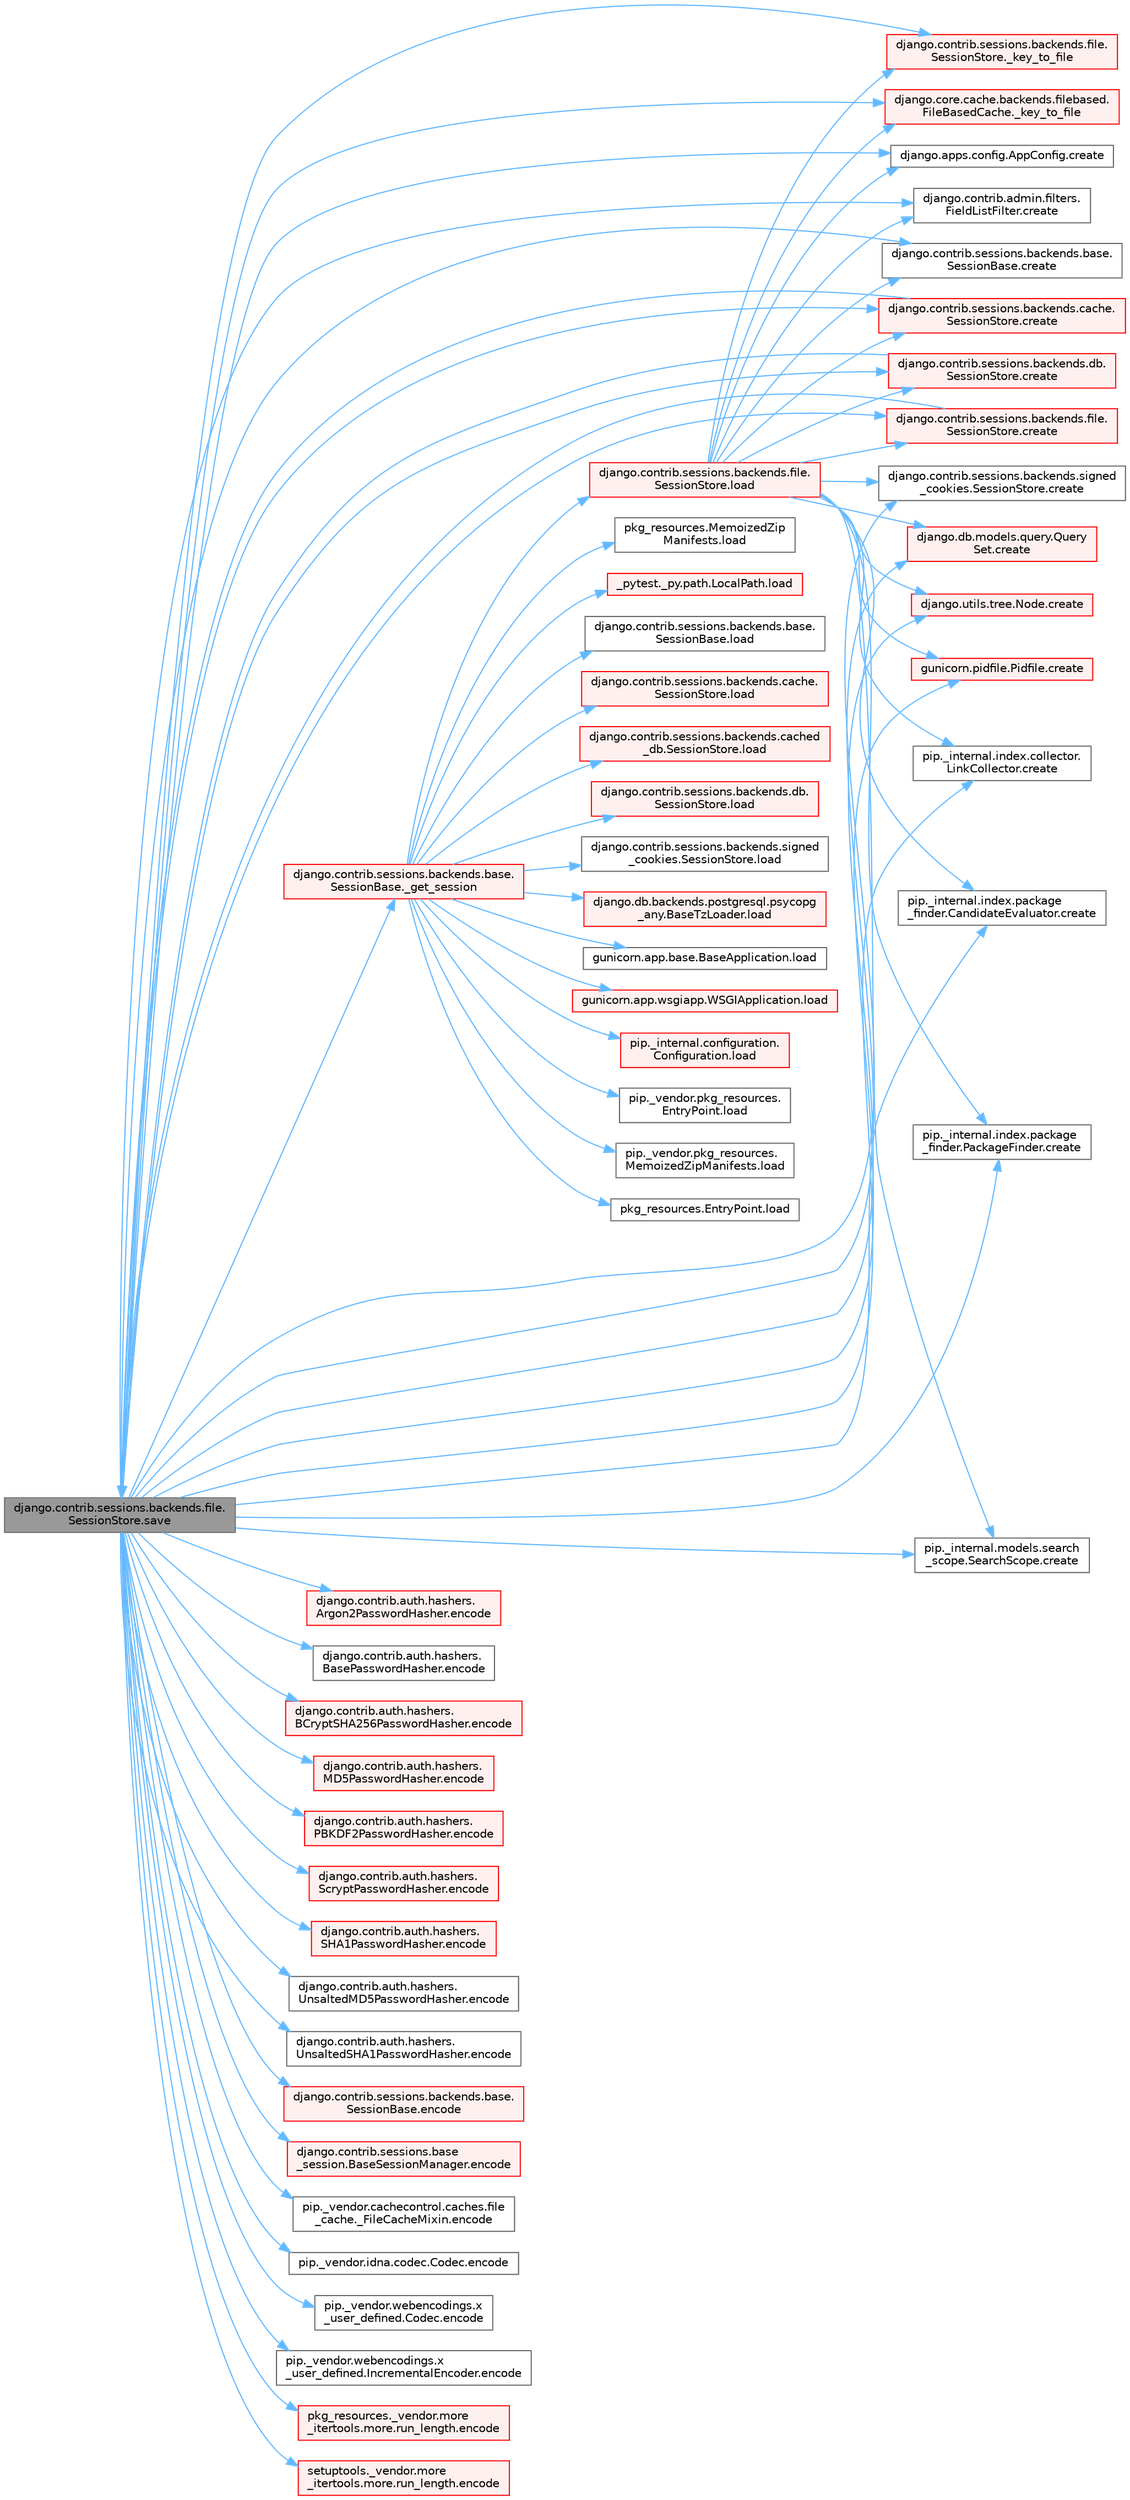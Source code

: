 digraph "django.contrib.sessions.backends.file.SessionStore.save"
{
 // LATEX_PDF_SIZE
  bgcolor="transparent";
  edge [fontname=Helvetica,fontsize=10,labelfontname=Helvetica,labelfontsize=10];
  node [fontname=Helvetica,fontsize=10,shape=box,height=0.2,width=0.4];
  rankdir="LR";
  Node1 [id="Node000001",label="django.contrib.sessions.backends.file.\lSessionStore.save",height=0.2,width=0.4,color="gray40", fillcolor="grey60", style="filled", fontcolor="black",tooltip=" "];
  Node1 -> Node2 [id="edge1_Node000001_Node000002",color="steelblue1",style="solid",tooltip=" "];
  Node2 [id="Node000002",label="django.contrib.sessions.backends.base.\lSessionBase._get_session",height=0.2,width=0.4,color="red", fillcolor="#FFF0F0", style="filled",URL="$classdjango_1_1contrib_1_1sessions_1_1backends_1_1base_1_1_session_base.html#a3ca0af594cbb5d34f3d4f76c8f90bf4f",tooltip=" "];
  Node2 -> Node3 [id="edge2_Node000002_Node000003",color="steelblue1",style="solid",tooltip=" "];
  Node3 [id="Node000003",label="_pytest._py.path.LocalPath.load",height=0.2,width=0.4,color="red", fillcolor="#FFF0F0", style="filled",URL="$class__pytest_1_1__py_1_1path_1_1_local_path.html#a284b118886fe9a033c146647826faf72",tooltip=" "];
  Node2 -> Node4495 [id="edge3_Node000002_Node004495",color="steelblue1",style="solid",tooltip=" "];
  Node4495 [id="Node004495",label="django.contrib.sessions.backends.base.\lSessionBase.load",height=0.2,width=0.4,color="grey40", fillcolor="white", style="filled",URL="$classdjango_1_1contrib_1_1sessions_1_1backends_1_1base_1_1_session_base.html#afc56a452ce0a662b8f5df20400780f4a",tooltip=" "];
  Node2 -> Node4496 [id="edge4_Node000002_Node004496",color="steelblue1",style="solid",tooltip=" "];
  Node4496 [id="Node004496",label="django.contrib.sessions.backends.cache.\lSessionStore.load",height=0.2,width=0.4,color="red", fillcolor="#FFF0F0", style="filled",URL="$classdjango_1_1contrib_1_1sessions_1_1backends_1_1cache_1_1_session_store.html#abe89d1419808d74909996a59d825822f",tooltip=" "];
  Node2 -> Node4497 [id="edge5_Node000002_Node004497",color="steelblue1",style="solid",tooltip=" "];
  Node4497 [id="Node004497",label="django.contrib.sessions.backends.cached\l_db.SessionStore.load",height=0.2,width=0.4,color="red", fillcolor="#FFF0F0", style="filled",URL="$classdjango_1_1contrib_1_1sessions_1_1backends_1_1cached__db_1_1_session_store.html#a0432d07f359fa8281304478688605af7",tooltip=" "];
  Node2 -> Node4499 [id="edge6_Node000002_Node004499",color="steelblue1",style="solid",tooltip=" "];
  Node4499 [id="Node004499",label="django.contrib.sessions.backends.db.\lSessionStore.load",height=0.2,width=0.4,color="red", fillcolor="#FFF0F0", style="filled",URL="$classdjango_1_1contrib_1_1sessions_1_1backends_1_1db_1_1_session_store.html#aab3bc77d15c0a33590a72f92a2efc994",tooltip=" "];
  Node2 -> Node4500 [id="edge7_Node000002_Node004500",color="steelblue1",style="solid",tooltip=" "];
  Node4500 [id="Node004500",label="django.contrib.sessions.backends.file.\lSessionStore.load",height=0.2,width=0.4,color="red", fillcolor="#FFF0F0", style="filled",URL="$classdjango_1_1contrib_1_1sessions_1_1backends_1_1file_1_1_session_store.html#a408fa63512306fbaa7bbb62742f0295f",tooltip=" "];
  Node4500 -> Node1460 [id="edge8_Node004500_Node001460",color="steelblue1",style="solid",tooltip=" "];
  Node1460 [id="Node001460",label="django.contrib.sessions.backends.file.\lSessionStore._key_to_file",height=0.2,width=0.4,color="red", fillcolor="#FFF0F0", style="filled",URL="$classdjango_1_1contrib_1_1sessions_1_1backends_1_1file_1_1_session_store.html#a88358e39efe75a4622d40b1102e67f93",tooltip=" "];
  Node4500 -> Node2434 [id="edge9_Node004500_Node002434",color="steelblue1",style="solid",tooltip=" "];
  Node2434 [id="Node002434",label="django.core.cache.backends.filebased.\lFileBasedCache._key_to_file",height=0.2,width=0.4,color="red", fillcolor="#FFF0F0", style="filled",URL="$classdjango_1_1core_1_1cache_1_1backends_1_1filebased_1_1_file_based_cache.html#a609a352ed94a630e0195ea562de545da",tooltip=" "];
  Node4500 -> Node2810 [id="edge10_Node004500_Node002810",color="steelblue1",style="solid",tooltip=" "];
  Node2810 [id="Node002810",label="django.apps.config.AppConfig.create",height=0.2,width=0.4,color="grey40", fillcolor="white", style="filled",URL="$classdjango_1_1apps_1_1config_1_1_app_config.html#ac8442e3c4eb808fb89271231a6240923",tooltip=" "];
  Node4500 -> Node2811 [id="edge11_Node004500_Node002811",color="steelblue1",style="solid",tooltip=" "];
  Node2811 [id="Node002811",label="django.contrib.admin.filters.\lFieldListFilter.create",height=0.2,width=0.4,color="grey40", fillcolor="white", style="filled",URL="$classdjango_1_1contrib_1_1admin_1_1filters_1_1_field_list_filter.html#a1511cbbb352e31285c9bbfa0bf90f6c0",tooltip=" "];
  Node4500 -> Node2812 [id="edge12_Node004500_Node002812",color="steelblue1",style="solid",tooltip=" "];
  Node2812 [id="Node002812",label="django.contrib.sessions.backends.base.\lSessionBase.create",height=0.2,width=0.4,color="grey40", fillcolor="white", style="filled",URL="$classdjango_1_1contrib_1_1sessions_1_1backends_1_1base_1_1_session_base.html#a09eaca95f0d9eeab9318b2a454738df5",tooltip=" "];
  Node4500 -> Node2813 [id="edge13_Node004500_Node002813",color="steelblue1",style="solid",tooltip=" "];
  Node2813 [id="Node002813",label="django.contrib.sessions.backends.cache.\lSessionStore.create",height=0.2,width=0.4,color="red", fillcolor="#FFF0F0", style="filled",URL="$classdjango_1_1contrib_1_1sessions_1_1backends_1_1cache_1_1_session_store.html#a38c9efbdb5115fd1820ae198b767c39c",tooltip=" "];
  Node2813 -> Node1 [id="edge14_Node002813_Node000001",color="steelblue1",style="solid",tooltip=" "];
  Node4500 -> Node2856 [id="edge15_Node004500_Node002856",color="steelblue1",style="solid",tooltip=" "];
  Node2856 [id="Node002856",label="django.contrib.sessions.backends.db.\lSessionStore.create",height=0.2,width=0.4,color="red", fillcolor="#FFF0F0", style="filled",URL="$classdjango_1_1contrib_1_1sessions_1_1backends_1_1db_1_1_session_store.html#a4a98c0168c61e75be58e279660aa6ce4",tooltip=" "];
  Node2856 -> Node1 [id="edge16_Node002856_Node000001",color="steelblue1",style="solid",tooltip=" "];
  Node4500 -> Node2859 [id="edge17_Node004500_Node002859",color="steelblue1",style="solid",tooltip=" "];
  Node2859 [id="Node002859",label="django.contrib.sessions.backends.file.\lSessionStore.create",height=0.2,width=0.4,color="red", fillcolor="#FFF0F0", style="filled",URL="$classdjango_1_1contrib_1_1sessions_1_1backends_1_1file_1_1_session_store.html#a6624db6a37dfff490f837047e0a60dda",tooltip=" "];
  Node2859 -> Node1 [id="edge18_Node002859_Node000001",color="steelblue1",style="solid",tooltip=" "];
  Node4500 -> Node2911 [id="edge19_Node004500_Node002911",color="steelblue1",style="solid",tooltip=" "];
  Node2911 [id="Node002911",label="django.contrib.sessions.backends.signed\l_cookies.SessionStore.create",height=0.2,width=0.4,color="grey40", fillcolor="white", style="filled",URL="$classdjango_1_1contrib_1_1sessions_1_1backends_1_1signed__cookies_1_1_session_store.html#ae28b0ad66d82c118d1cdfbcfee3a6954",tooltip=" "];
  Node4500 -> Node2912 [id="edge20_Node004500_Node002912",color="steelblue1",style="solid",tooltip=" "];
  Node2912 [id="Node002912",label="django.db.models.query.Query\lSet.create",height=0.2,width=0.4,color="red", fillcolor="#FFF0F0", style="filled",URL="$classdjango_1_1db_1_1models_1_1query_1_1_query_set.html#a8c17f2bf2eed4384eefa9467fed0813d",tooltip=" "];
  Node4500 -> Node2915 [id="edge21_Node004500_Node002915",color="steelblue1",style="solid",tooltip=" "];
  Node2915 [id="Node002915",label="django.utils.tree.Node.create",height=0.2,width=0.4,color="red", fillcolor="#FFF0F0", style="filled",URL="$classdjango_1_1utils_1_1tree_1_1_node.html#aad005cf8ada5103830a8d3161ca8e705",tooltip=" "];
  Node4500 -> Node2916 [id="edge22_Node004500_Node002916",color="steelblue1",style="solid",tooltip=" "];
  Node2916 [id="Node002916",label="gunicorn.pidfile.Pidfile.create",height=0.2,width=0.4,color="red", fillcolor="#FFF0F0", style="filled",URL="$classgunicorn_1_1pidfile_1_1_pidfile.html#a739ebe5daa90135eb5ab41ed81b0e31d",tooltip=" "];
  Node4500 -> Node3017 [id="edge23_Node004500_Node003017",color="steelblue1",style="solid",tooltip=" "];
  Node3017 [id="Node003017",label="pip._internal.index.collector.\lLinkCollector.create",height=0.2,width=0.4,color="grey40", fillcolor="white", style="filled",URL="$classpip_1_1__internal_1_1index_1_1collector_1_1_link_collector.html#a7b9607326945865d20618b284cdbe309",tooltip=" "];
  Node4500 -> Node3018 [id="edge24_Node004500_Node003018",color="steelblue1",style="solid",tooltip=" "];
  Node3018 [id="Node003018",label="pip._internal.index.package\l_finder.CandidateEvaluator.create",height=0.2,width=0.4,color="grey40", fillcolor="white", style="filled",URL="$classpip_1_1__internal_1_1index_1_1package__finder_1_1_candidate_evaluator.html#aed1da761fdd8963694340f0b0abc73d2",tooltip=" "];
  Node4500 -> Node3019 [id="edge25_Node004500_Node003019",color="steelblue1",style="solid",tooltip=" "];
  Node3019 [id="Node003019",label="pip._internal.index.package\l_finder.PackageFinder.create",height=0.2,width=0.4,color="grey40", fillcolor="white", style="filled",URL="$classpip_1_1__internal_1_1index_1_1package__finder_1_1_package_finder.html#a2b35b8ceac01c021a9408172794c1faa",tooltip=" "];
  Node4500 -> Node3020 [id="edge26_Node004500_Node003020",color="steelblue1",style="solid",tooltip=" "];
  Node3020 [id="Node003020",label="pip._internal.models.search\l_scope.SearchScope.create",height=0.2,width=0.4,color="grey40", fillcolor="white", style="filled",URL="$classpip_1_1__internal_1_1models_1_1search__scope_1_1_search_scope.html#a36b35f6a4b4cf067544d81d51934eb91",tooltip=" "];
  Node2 -> Node4504 [id="edge27_Node000002_Node004504",color="steelblue1",style="solid",tooltip=" "];
  Node4504 [id="Node004504",label="django.contrib.sessions.backends.signed\l_cookies.SessionStore.load",height=0.2,width=0.4,color="grey40", fillcolor="white", style="filled",URL="$classdjango_1_1contrib_1_1sessions_1_1backends_1_1signed__cookies_1_1_session_store.html#a30628ca263cfc1f37e971691a155413d",tooltip=" "];
  Node2 -> Node4505 [id="edge28_Node000002_Node004505",color="steelblue1",style="solid",tooltip=" "];
  Node4505 [id="Node004505",label="django.db.backends.postgresql.psycopg\l_any.BaseTzLoader.load",height=0.2,width=0.4,color="red", fillcolor="#FFF0F0", style="filled",URL="$classdjango_1_1db_1_1backends_1_1postgresql_1_1psycopg__any_1_1_base_tz_loader.html#ad7bfc2ec86615e431dd3d07c2a91c818",tooltip=" "];
  Node2 -> Node4506 [id="edge29_Node000002_Node004506",color="steelblue1",style="solid",tooltip=" "];
  Node4506 [id="Node004506",label="gunicorn.app.base.BaseApplication.load",height=0.2,width=0.4,color="grey40", fillcolor="white", style="filled",URL="$classgunicorn_1_1app_1_1base_1_1_base_application.html#a37613e5a4543e55b43319b079fd39da5",tooltip=" "];
  Node2 -> Node4507 [id="edge30_Node000002_Node004507",color="steelblue1",style="solid",tooltip=" "];
  Node4507 [id="Node004507",label="gunicorn.app.wsgiapp.WSGIApplication.load",height=0.2,width=0.4,color="red", fillcolor="#FFF0F0", style="filled",URL="$classgunicorn_1_1app_1_1wsgiapp_1_1_w_s_g_i_application.html#a682273a1ef500147150c6e98b8efaa89",tooltip=" "];
  Node2 -> Node4510 [id="edge31_Node000002_Node004510",color="steelblue1",style="solid",tooltip=" "];
  Node4510 [id="Node004510",label="pip._internal.configuration.\lConfiguration.load",height=0.2,width=0.4,color="red", fillcolor="#FFF0F0", style="filled",URL="$classpip_1_1__internal_1_1configuration_1_1_configuration.html#acc3aa857df7198ccb6f5eb3e728545f6",tooltip=" "];
  Node2 -> Node4519 [id="edge32_Node000002_Node004519",color="steelblue1",style="solid",tooltip=" "];
  Node4519 [id="Node004519",label="pip._vendor.pkg_resources.\lEntryPoint.load",height=0.2,width=0.4,color="grey40", fillcolor="white", style="filled",URL="$classpip_1_1__vendor_1_1pkg__resources_1_1_entry_point.html#ad14f30df96ff0c50e11cbbe87d607bf0",tooltip=" "];
  Node2 -> Node4520 [id="edge33_Node000002_Node004520",color="steelblue1",style="solid",tooltip=" "];
  Node4520 [id="Node004520",label="pip._vendor.pkg_resources.\lMemoizedZipManifests.load",height=0.2,width=0.4,color="grey40", fillcolor="white", style="filled",URL="$classpip_1_1__vendor_1_1pkg__resources_1_1_memoized_zip_manifests.html#ac44642e6d186725a4d3f74fadb7d5fcf",tooltip=" "];
  Node2 -> Node4521 [id="edge34_Node000002_Node004521",color="steelblue1",style="solid",tooltip=" "];
  Node4521 [id="Node004521",label="pkg_resources.EntryPoint.load",height=0.2,width=0.4,color="grey40", fillcolor="white", style="filled",URL="$classpkg__resources_1_1_entry_point.html#aeea743608275b79998d2268b006ea596",tooltip=" "];
  Node2 -> Node4522 [id="edge35_Node000002_Node004522",color="steelblue1",style="solid",tooltip=" "];
  Node4522 [id="Node004522",label="pkg_resources.MemoizedZip\lManifests.load",height=0.2,width=0.4,color="grey40", fillcolor="white", style="filled",URL="$classpkg__resources_1_1_memoized_zip_manifests.html#a5c56bc221354891c552452f827d909c4",tooltip=" "];
  Node1 -> Node1460 [id="edge36_Node000001_Node001460",color="steelblue1",style="solid",tooltip=" "];
  Node1 -> Node2434 [id="edge37_Node000001_Node002434",color="steelblue1",style="solid",tooltip=" "];
  Node1 -> Node2810 [id="edge38_Node000001_Node002810",color="steelblue1",style="solid",tooltip=" "];
  Node1 -> Node2811 [id="edge39_Node000001_Node002811",color="steelblue1",style="solid",tooltip=" "];
  Node1 -> Node2812 [id="edge40_Node000001_Node002812",color="steelblue1",style="solid",tooltip=" "];
  Node1 -> Node2813 [id="edge41_Node000001_Node002813",color="steelblue1",style="solid",tooltip=" "];
  Node1 -> Node2856 [id="edge42_Node000001_Node002856",color="steelblue1",style="solid",tooltip=" "];
  Node1 -> Node2859 [id="edge43_Node000001_Node002859",color="steelblue1",style="solid",tooltip=" "];
  Node1 -> Node2911 [id="edge44_Node000001_Node002911",color="steelblue1",style="solid",tooltip=" "];
  Node1 -> Node2912 [id="edge45_Node000001_Node002912",color="steelblue1",style="solid",tooltip=" "];
  Node1 -> Node2915 [id="edge46_Node000001_Node002915",color="steelblue1",style="solid",tooltip=" "];
  Node1 -> Node2916 [id="edge47_Node000001_Node002916",color="steelblue1",style="solid",tooltip=" "];
  Node1 -> Node3017 [id="edge48_Node000001_Node003017",color="steelblue1",style="solid",tooltip=" "];
  Node1 -> Node3018 [id="edge49_Node000001_Node003018",color="steelblue1",style="solid",tooltip=" "];
  Node1 -> Node3019 [id="edge50_Node000001_Node003019",color="steelblue1",style="solid",tooltip=" "];
  Node1 -> Node3020 [id="edge51_Node000001_Node003020",color="steelblue1",style="solid",tooltip=" "];
  Node1 -> Node58 [id="edge52_Node000001_Node000058",color="steelblue1",style="solid",tooltip=" "];
  Node58 [id="Node000058",label="django.contrib.auth.hashers.\lArgon2PasswordHasher.encode",height=0.2,width=0.4,color="red", fillcolor="#FFF0F0", style="filled",URL="$classdjango_1_1contrib_1_1auth_1_1hashers_1_1_argon2_password_hasher.html#a0ed201c5832e89c4a3272c737dfc7567",tooltip=" "];
  Node1 -> Node931 [id="edge53_Node000001_Node000931",color="steelblue1",style="solid",tooltip=" "];
  Node931 [id="Node000931",label="django.contrib.auth.hashers.\lBasePasswordHasher.encode",height=0.2,width=0.4,color="grey40", fillcolor="white", style="filled",URL="$classdjango_1_1contrib_1_1auth_1_1hashers_1_1_base_password_hasher.html#a49e16f7e023ad167dd6f01072a5f968c",tooltip=" "];
  Node1 -> Node932 [id="edge54_Node000001_Node000932",color="steelblue1",style="solid",tooltip=" "];
  Node932 [id="Node000932",label="django.contrib.auth.hashers.\lBCryptSHA256PasswordHasher.encode",height=0.2,width=0.4,color="red", fillcolor="#FFF0F0", style="filled",URL="$classdjango_1_1contrib_1_1auth_1_1hashers_1_1_b_crypt_s_h_a256_password_hasher.html#a7fac654818c9a8cfe6a5df3fefe957a1",tooltip=" "];
  Node1 -> Node934 [id="edge55_Node000001_Node000934",color="steelblue1",style="solid",tooltip=" "];
  Node934 [id="Node000934",label="django.contrib.auth.hashers.\lMD5PasswordHasher.encode",height=0.2,width=0.4,color="red", fillcolor="#FFF0F0", style="filled",URL="$classdjango_1_1contrib_1_1auth_1_1hashers_1_1_m_d5_password_hasher.html#a29f8262e9e43c545f678e6598e40de64",tooltip=" "];
  Node1 -> Node936 [id="edge56_Node000001_Node000936",color="steelblue1",style="solid",tooltip=" "];
  Node936 [id="Node000936",label="django.contrib.auth.hashers.\lPBKDF2PasswordHasher.encode",height=0.2,width=0.4,color="red", fillcolor="#FFF0F0", style="filled",URL="$classdjango_1_1contrib_1_1auth_1_1hashers_1_1_p_b_k_d_f2_password_hasher.html#ab9612c1c9ad15cb0d0ae22b7c8f68f9d",tooltip=" "];
  Node1 -> Node937 [id="edge57_Node000001_Node000937",color="steelblue1",style="solid",tooltip=" "];
  Node937 [id="Node000937",label="django.contrib.auth.hashers.\lScryptPasswordHasher.encode",height=0.2,width=0.4,color="red", fillcolor="#FFF0F0", style="filled",URL="$classdjango_1_1contrib_1_1auth_1_1hashers_1_1_scrypt_password_hasher.html#a1a5a33b642b1c9e74c5fd8a7c599b06b",tooltip=" "];
  Node1 -> Node940 [id="edge58_Node000001_Node000940",color="steelblue1",style="solid",tooltip=" "];
  Node940 [id="Node000940",label="django.contrib.auth.hashers.\lSHA1PasswordHasher.encode",height=0.2,width=0.4,color="red", fillcolor="#FFF0F0", style="filled",URL="$classdjango_1_1contrib_1_1auth_1_1hashers_1_1_s_h_a1_password_hasher.html#a0bfd20e2b7729426887b049a14ce2822",tooltip=" "];
  Node1 -> Node941 [id="edge59_Node000001_Node000941",color="steelblue1",style="solid",tooltip=" "];
  Node941 [id="Node000941",label="django.contrib.auth.hashers.\lUnsaltedMD5PasswordHasher.encode",height=0.2,width=0.4,color="grey40", fillcolor="white", style="filled",URL="$classdjango_1_1contrib_1_1auth_1_1hashers_1_1_unsalted_m_d5_password_hasher.html#aafaa43801909c99c302a04d06be41299",tooltip=" "];
  Node1 -> Node942 [id="edge60_Node000001_Node000942",color="steelblue1",style="solid",tooltip=" "];
  Node942 [id="Node000942",label="django.contrib.auth.hashers.\lUnsaltedSHA1PasswordHasher.encode",height=0.2,width=0.4,color="grey40", fillcolor="white", style="filled",URL="$classdjango_1_1contrib_1_1auth_1_1hashers_1_1_unsalted_s_h_a1_password_hasher.html#a4704b6dcaa06a4e1db963ece790b3847",tooltip=" "];
  Node1 -> Node943 [id="edge61_Node000001_Node000943",color="steelblue1",style="solid",tooltip=" "];
  Node943 [id="Node000943",label="django.contrib.sessions.backends.base.\lSessionBase.encode",height=0.2,width=0.4,color="red", fillcolor="#FFF0F0", style="filled",URL="$classdjango_1_1contrib_1_1sessions_1_1backends_1_1base_1_1_session_base.html#a852f82138ea80dfbd7fd279fe91d5044",tooltip=" "];
  Node1 -> Node945 [id="edge62_Node000001_Node000945",color="steelblue1",style="solid",tooltip=" "];
  Node945 [id="Node000945",label="django.contrib.sessions.base\l_session.BaseSessionManager.encode",height=0.2,width=0.4,color="red", fillcolor="#FFF0F0", style="filled",URL="$classdjango_1_1contrib_1_1sessions_1_1base__session_1_1_base_session_manager.html#a3306b0924783edcd31d0d8617cc0e1f0",tooltip=" "];
  Node1 -> Node946 [id="edge63_Node000001_Node000946",color="steelblue1",style="solid",tooltip=" "];
  Node946 [id="Node000946",label="pip._vendor.cachecontrol.caches.file\l_cache._FileCacheMixin.encode",height=0.2,width=0.4,color="grey40", fillcolor="white", style="filled",URL="$classpip_1_1__vendor_1_1cachecontrol_1_1caches_1_1file__cache_1_1___file_cache_mixin.html#aeae959f7f51e1fcae81aa78cf60b3e9a",tooltip=" "];
  Node1 -> Node947 [id="edge64_Node000001_Node000947",color="steelblue1",style="solid",tooltip=" "];
  Node947 [id="Node000947",label="pip._vendor.idna.codec.Codec.encode",height=0.2,width=0.4,color="grey40", fillcolor="white", style="filled",URL="$classpip_1_1__vendor_1_1idna_1_1codec_1_1_codec.html#a9da6c15f576553401b4635ccef55c7fc",tooltip=" "];
  Node1 -> Node948 [id="edge65_Node000001_Node000948",color="steelblue1",style="solid",tooltip=" "];
  Node948 [id="Node000948",label="pip._vendor.webencodings.x\l_user_defined.Codec.encode",height=0.2,width=0.4,color="grey40", fillcolor="white", style="filled",URL="$classpip_1_1__vendor_1_1webencodings_1_1x__user__defined_1_1_codec.html#aa4f3a4f213fe2bbee440fc3732e43139",tooltip=" "];
  Node1 -> Node949 [id="edge66_Node000001_Node000949",color="steelblue1",style="solid",tooltip=" "];
  Node949 [id="Node000949",label="pip._vendor.webencodings.x\l_user_defined.IncrementalEncoder.encode",height=0.2,width=0.4,color="grey40", fillcolor="white", style="filled",URL="$classpip_1_1__vendor_1_1webencodings_1_1x__user__defined_1_1_incremental_encoder.html#a8177e86c819f3b1cde8e3ee686b7f6c7",tooltip=" "];
  Node1 -> Node950 [id="edge67_Node000001_Node000950",color="steelblue1",style="solid",tooltip=" "];
  Node950 [id="Node000950",label="pkg_resources._vendor.more\l_itertools.more.run_length.encode",height=0.2,width=0.4,color="red", fillcolor="#FFF0F0", style="filled",URL="$classpkg__resources_1_1__vendor_1_1more__itertools_1_1more_1_1run__length.html#a6dd9fc60d11560ef2d0ac1c2576be735",tooltip=" "];
  Node1 -> Node952 [id="edge68_Node000001_Node000952",color="steelblue1",style="solid",tooltip=" "];
  Node952 [id="Node000952",label="setuptools._vendor.more\l_itertools.more.run_length.encode",height=0.2,width=0.4,color="red", fillcolor="#FFF0F0", style="filled",URL="$classsetuptools_1_1__vendor_1_1more__itertools_1_1more_1_1run__length.html#ad58076551271fa2a775b12129df70509",tooltip=" "];
}
